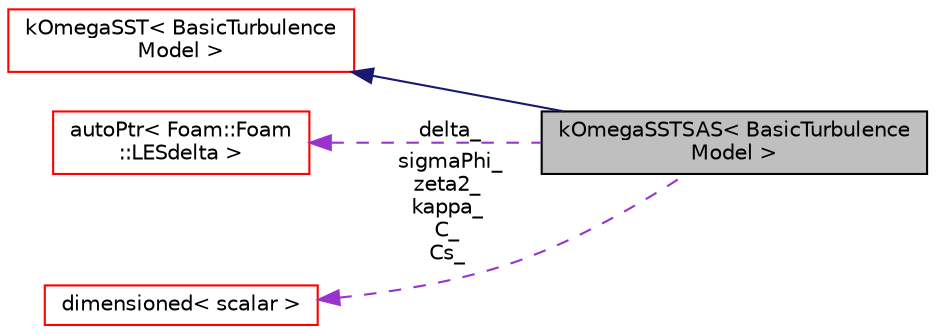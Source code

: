 digraph "kOmegaSSTSAS&lt; BasicTurbulenceModel &gt;"
{
  bgcolor="transparent";
  edge [fontname="Helvetica",fontsize="10",labelfontname="Helvetica",labelfontsize="10"];
  node [fontname="Helvetica",fontsize="10",shape=record];
  rankdir="LR";
  Node1 [label="kOmegaSSTSAS\< BasicTurbulence\lModel \>",height=0.2,width=0.4,color="black", fillcolor="grey75", style="filled", fontcolor="black"];
  Node2 -> Node1 [dir="back",color="midnightblue",fontsize="10",style="solid",fontname="Helvetica"];
  Node2 [label="kOmegaSST\< BasicTurbulence\lModel \>",height=0.2,width=0.4,color="red",URL="$a01266.html"];
  Node3 -> Node1 [dir="back",color="darkorchid3",fontsize="10",style="dashed",label=" delta_" ,fontname="Helvetica"];
  Node3 [label="autoPtr\< Foam::Foam\l::LESdelta \>",height=0.2,width=0.4,color="red",URL="$a00082.html"];
  Node4 -> Node1 [dir="back",color="darkorchid3",fontsize="10",style="dashed",label=" sigmaPhi_\nzeta2_\nkappa_\nC_\nCs_" ,fontname="Helvetica"];
  Node4 [label="dimensioned\< scalar \>",height=0.2,width=0.4,color="red",URL="$a00534.html"];
}
